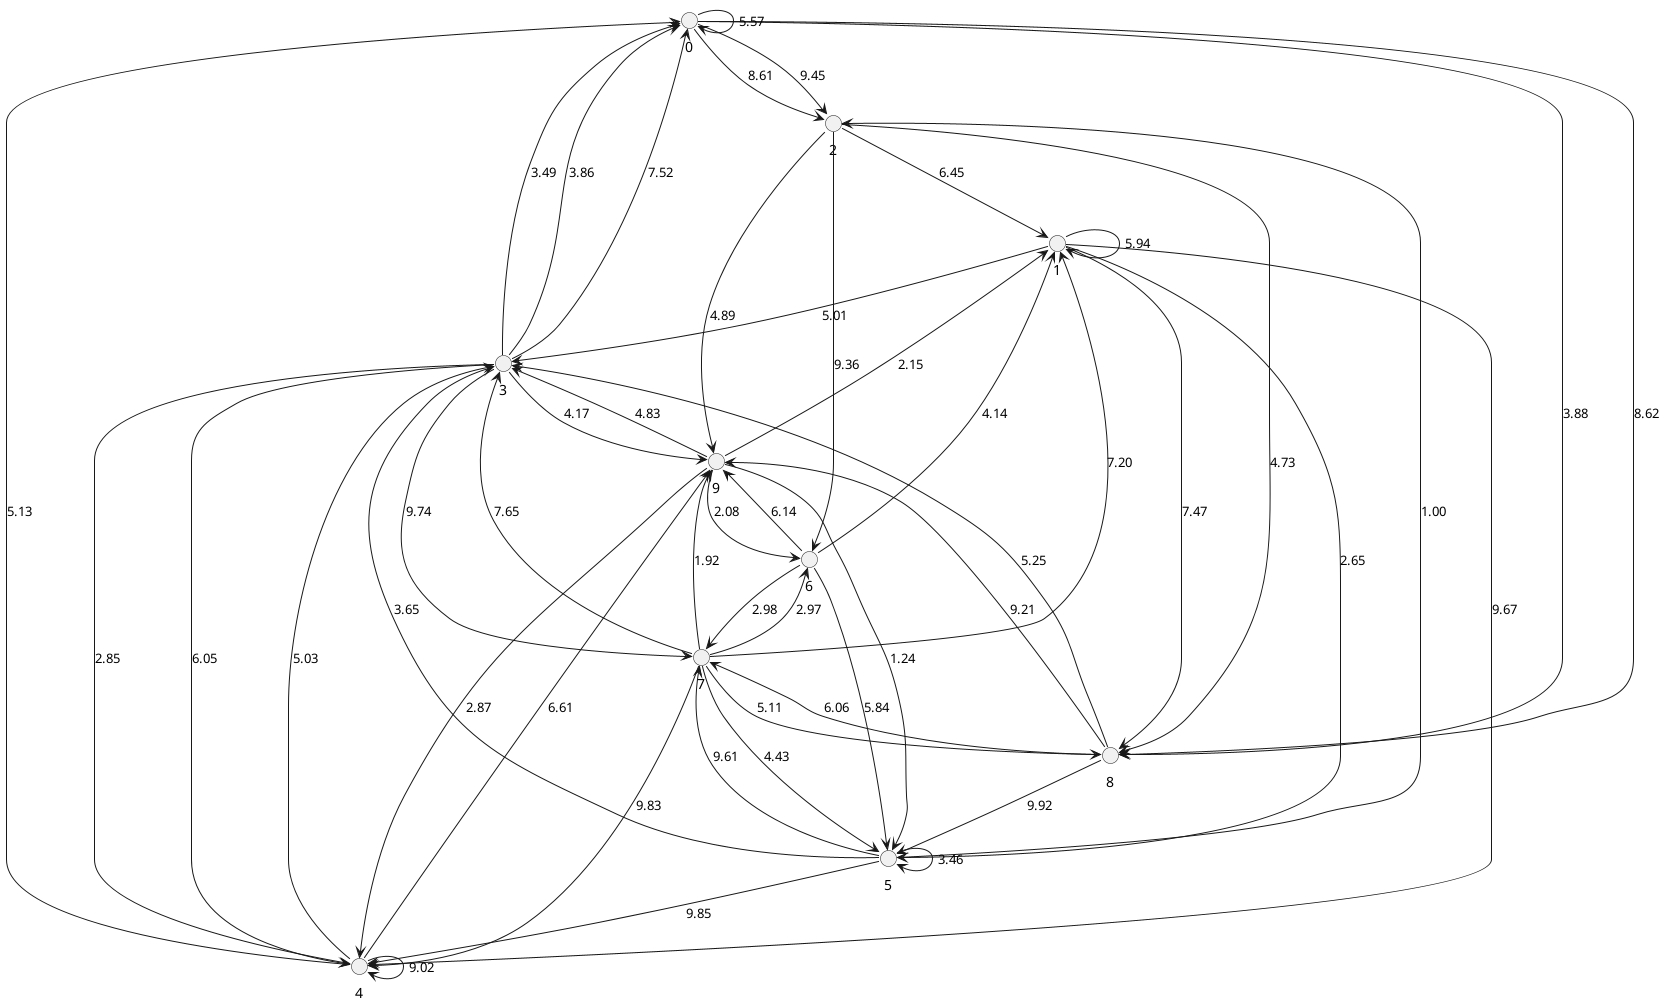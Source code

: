 @startuml
circle 0
circle 1
circle 2
circle 3
circle 4
circle 5
circle 6
circle 7
circle 8
circle 9
0 --> 8 : 3.88
3 --> 0 : 3.86
0 --> 8 : 8.62
0 --> 2 : 8.61
0 --> 0 : 5.57
1 --> 4 : 9.67
7 --> 1 : 7.20
1 --> 8 : 7.47
1 --> 5 : 2.65
1 --> 1 : 5.94
2 --> 6 : 9.36
0 --> 2 : 9.45
2 --> 1 : 6.45
2 --> 9 : 4.89
2 --> 8 : 4.73
3 --> 0 : 7.52
1 --> 3 : 5.01
3 --> 4 : 6.05
3 --> 0 : 3.49
3 --> 7 : 9.74
4 --> 0 : 5.13
3 --> 4 : 2.85
4 --> 4 : 9.02
4 --> 9 : 6.61
4 --> 3 : 5.03
5 --> 2 : 1.00
7 --> 5 : 4.43
5 --> 4 : 9.85
5 --> 5 : 3.46
5 --> 3 : 3.65
6 --> 1 : 4.14
9 --> 6 : 2.08
6 --> 5 : 5.84
6 --> 7 : 2.98
6 --> 9 : 6.14
7 --> 6 : 2.97
5 --> 7 : 9.61
7 --> 4 : 9.83
7 --> 9 : 1.92
7 --> 3 : 7.65
8 --> 9 : 9.21
7 --> 8 : 5.11
8 --> 7 : 6.06
8 --> 3 : 5.25
8 --> 5 : 9.92
9 --> 5 : 1.24
3 --> 9 : 4.17
9 --> 3 : 4.83
9 --> 1 : 2.15
9 --> 4 : 2.87
@enduml
